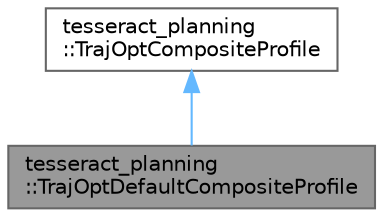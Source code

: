 digraph "tesseract_planning::TrajOptDefaultCompositeProfile"
{
 // LATEX_PDF_SIZE
  bgcolor="transparent";
  edge [fontname=Helvetica,fontsize=10,labelfontname=Helvetica,labelfontsize=10];
  node [fontname=Helvetica,fontsize=10,shape=box,height=0.2,width=0.4];
  Node1 [label="tesseract_planning\l::TrajOptDefaultCompositeProfile",height=0.2,width=0.4,color="gray40", fillcolor="grey60", style="filled", fontcolor="black",tooltip=" "];
  Node2 -> Node1 [dir="back",color="steelblue1",style="solid"];
  Node2 [label="tesseract_planning\l::TrajOptCompositeProfile",height=0.2,width=0.4,color="gray40", fillcolor="white", style="filled",URL="$da/df1/classtesseract__planning_1_1TrajOptCompositeProfile.html",tooltip=" "];
}
